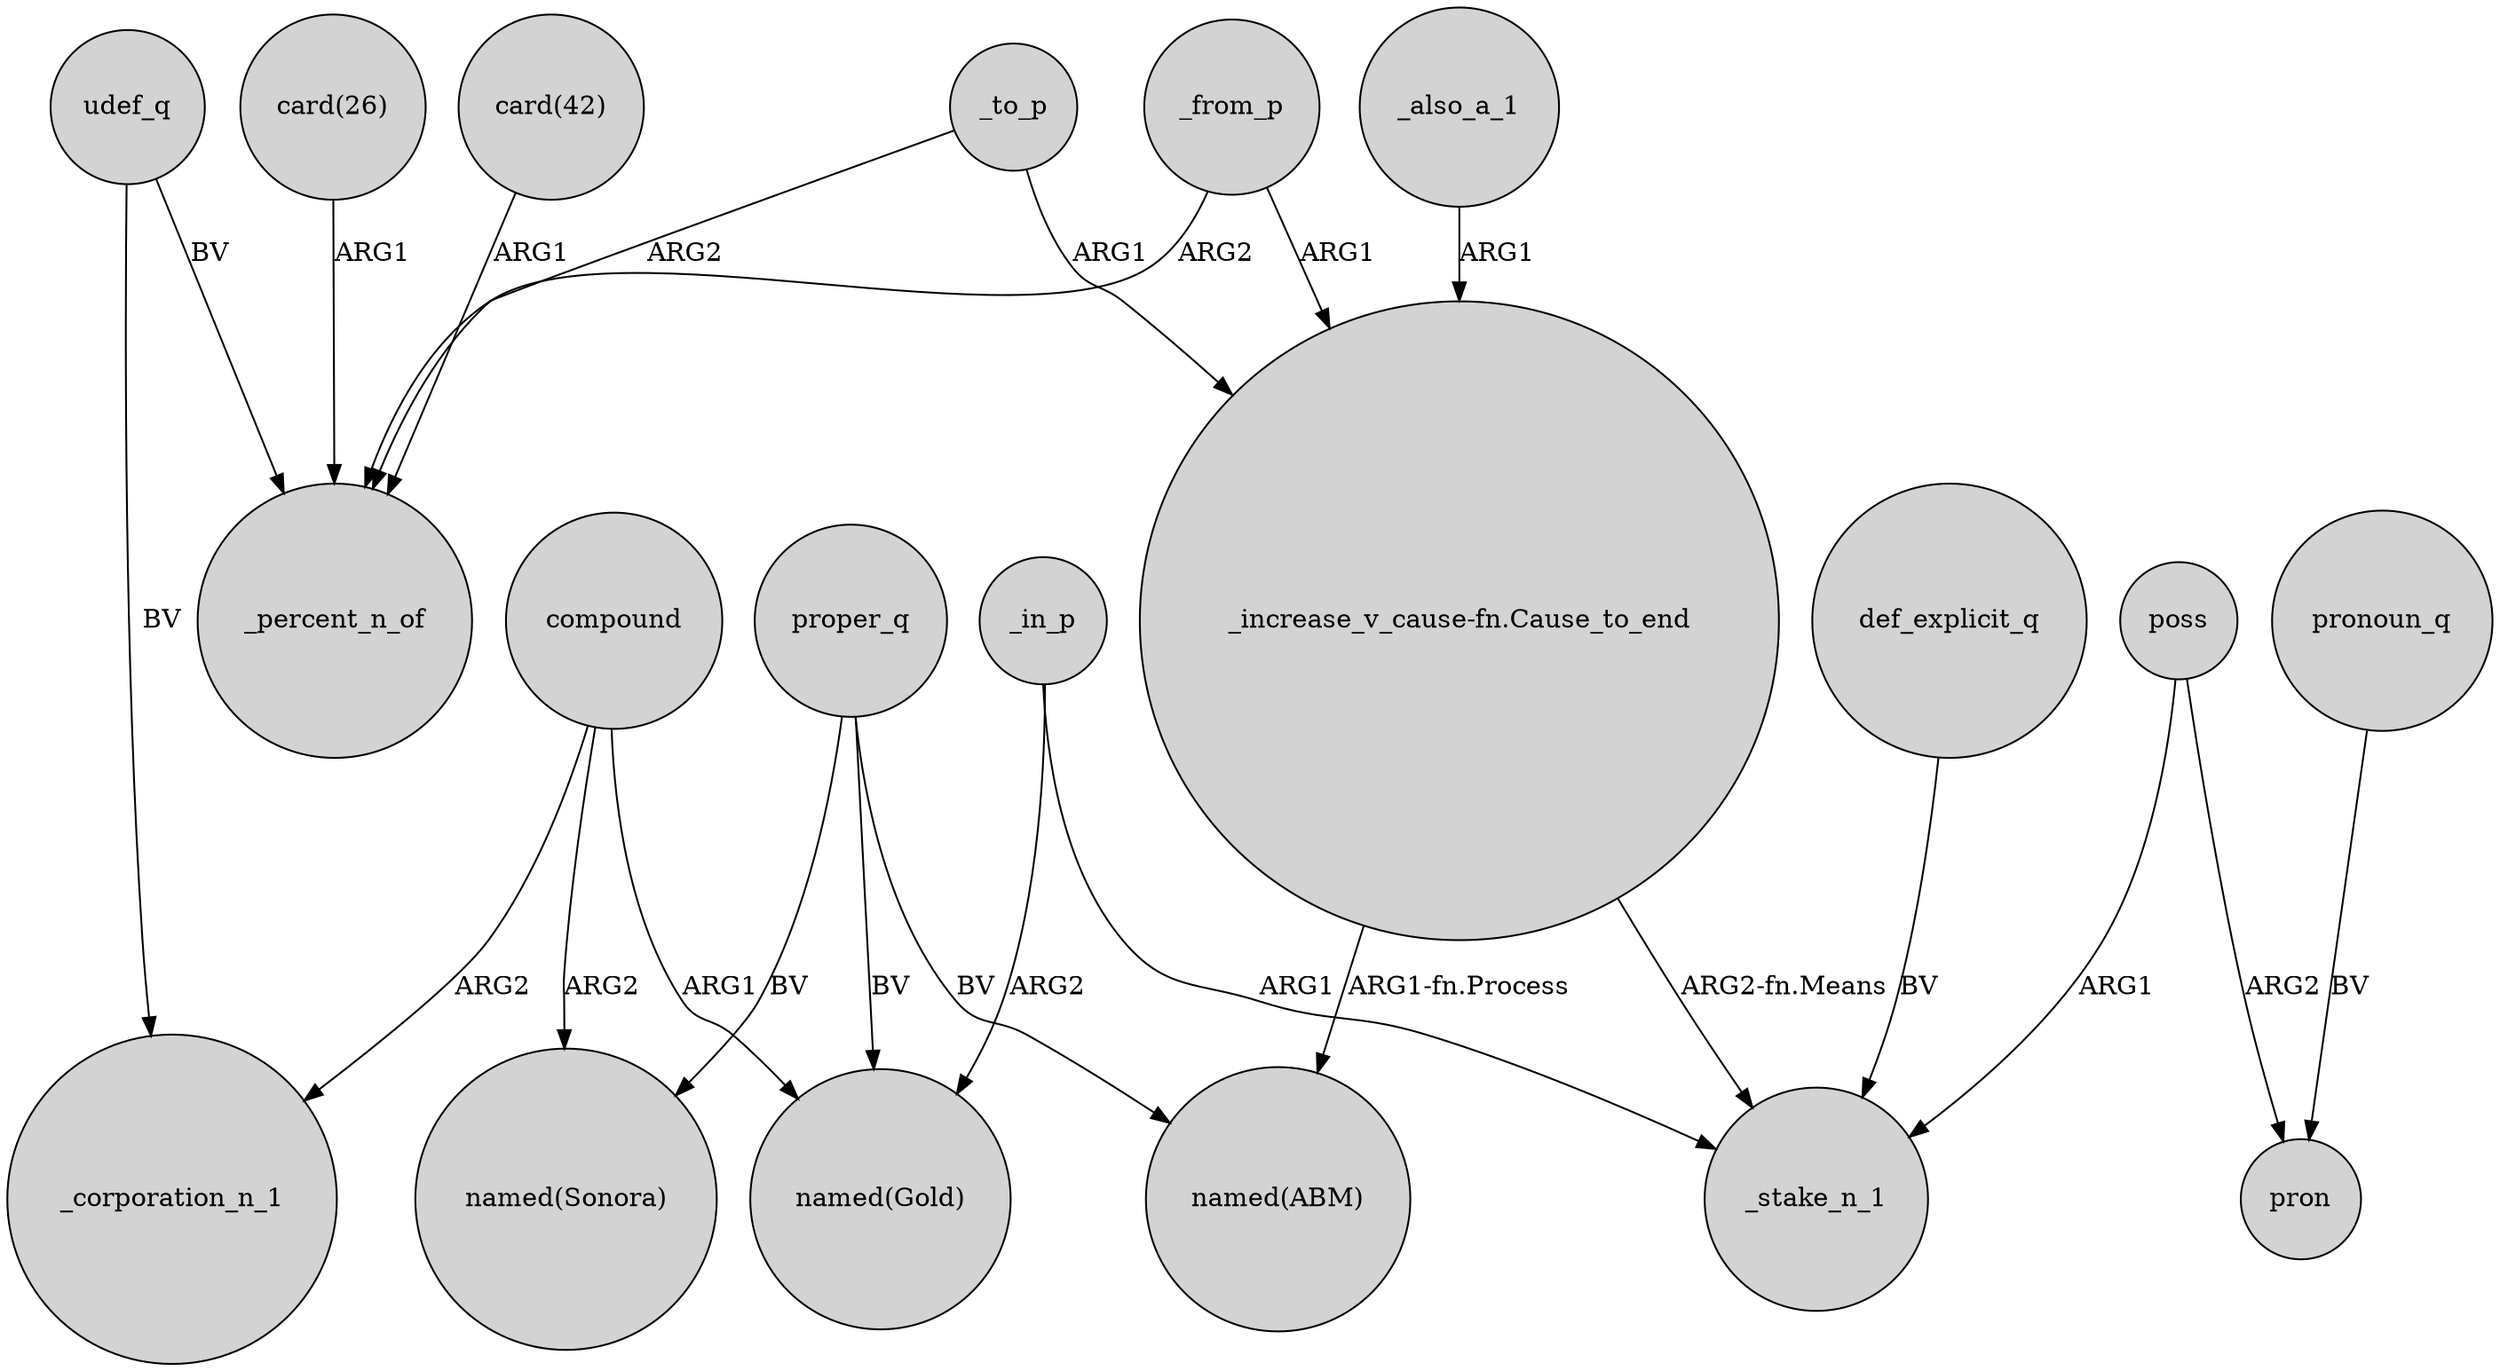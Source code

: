 digraph {
	node [shape=circle style=filled]
	"card(42)" -> _percent_n_of [label=ARG1]
	"card(26)" -> _percent_n_of [label=ARG1]
	proper_q -> "named(Sonora)" [label=BV]
	_to_p -> _percent_n_of [label=ARG2]
	_from_p -> "_increase_v_cause-fn.Cause_to_end" [label=ARG1]
	pronoun_q -> pron [label=BV]
	_to_p -> "_increase_v_cause-fn.Cause_to_end" [label=ARG1]
	poss -> pron [label=ARG2]
	compound -> "named(Sonora)" [label=ARG2]
	proper_q -> "named(ABM)" [label=BV]
	udef_q -> _percent_n_of [label=BV]
	proper_q -> "named(Gold)" [label=BV]
	def_explicit_q -> _stake_n_1 [label=BV]
	_also_a_1 -> "_increase_v_cause-fn.Cause_to_end" [label=ARG1]
	_in_p -> "named(Gold)" [label=ARG2]
	_from_p -> _percent_n_of [label=ARG2]
	compound -> _corporation_n_1 [label=ARG2]
	udef_q -> _corporation_n_1 [label=BV]
	compound -> "named(Gold)" [label=ARG1]
	_in_p -> _stake_n_1 [label=ARG1]
	poss -> _stake_n_1 [label=ARG1]
	"_increase_v_cause-fn.Cause_to_end" -> "named(ABM)" [label="ARG1-fn.Process"]
	"_increase_v_cause-fn.Cause_to_end" -> _stake_n_1 [label="ARG2-fn.Means"]
}
